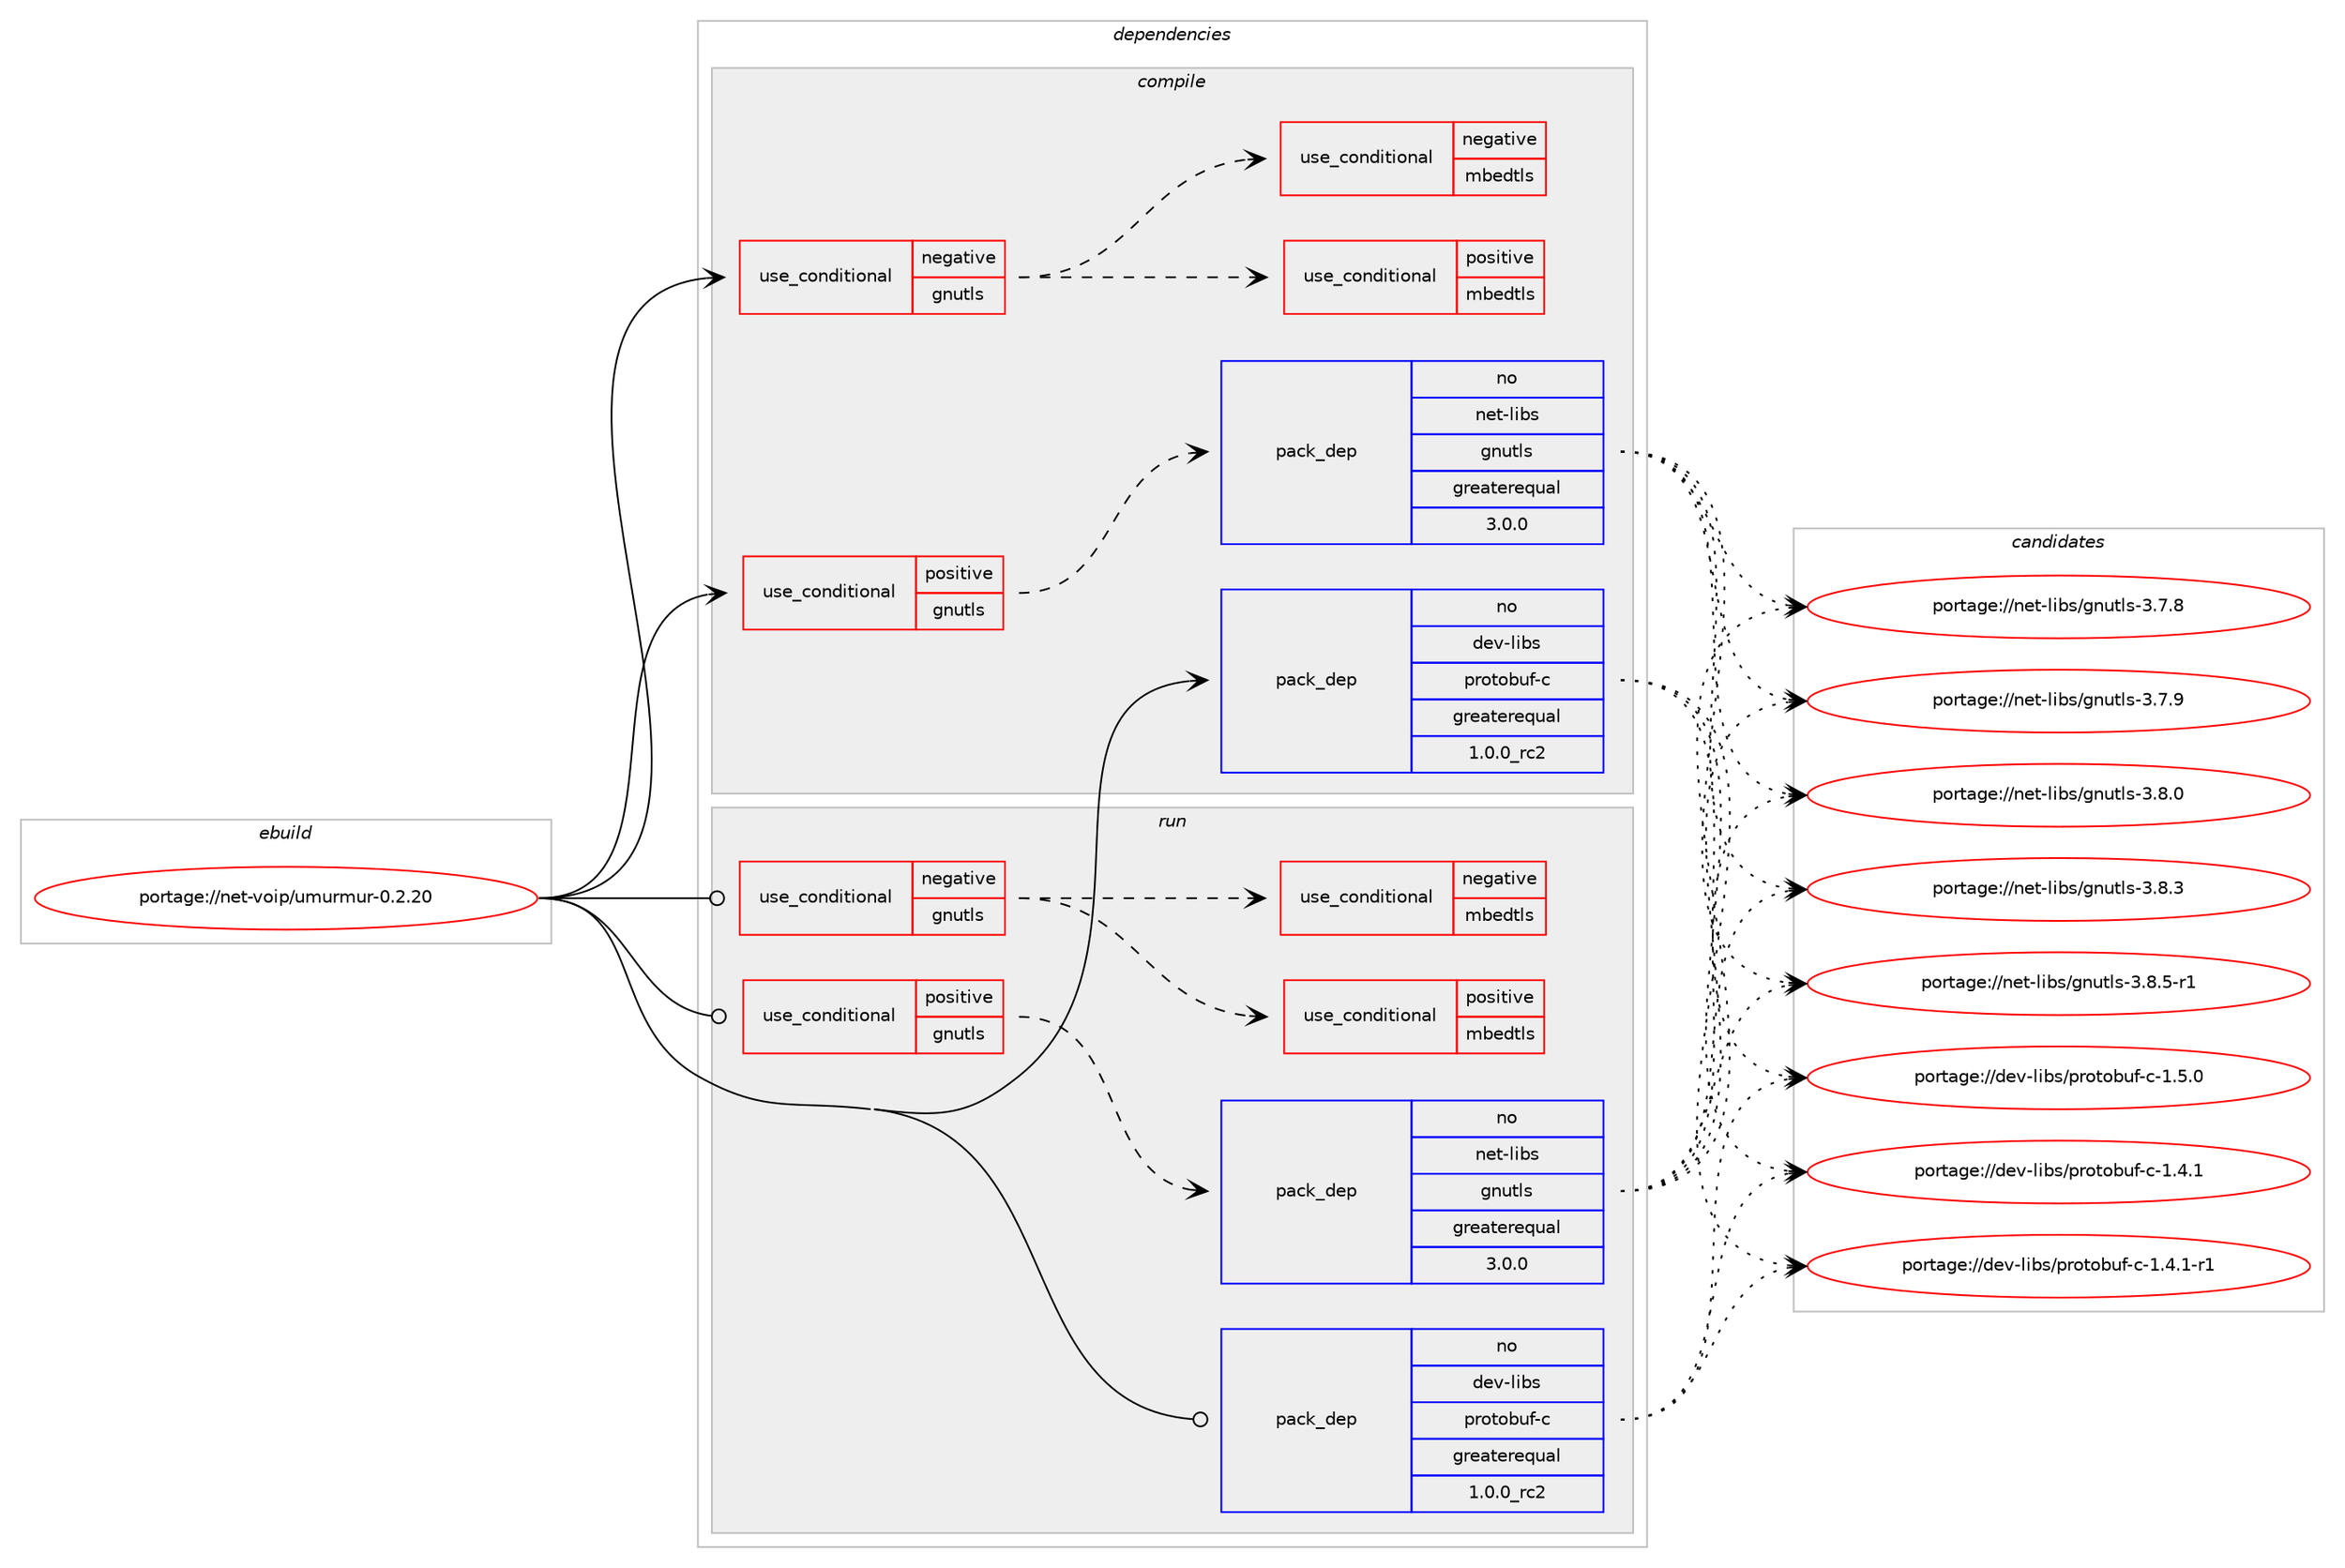 digraph prolog {

# *************
# Graph options
# *************

newrank=true;
concentrate=true;
compound=true;
graph [rankdir=LR,fontname=Helvetica,fontsize=10,ranksep=1.5];#, ranksep=2.5, nodesep=0.2];
edge  [arrowhead=vee];
node  [fontname=Helvetica,fontsize=10];

# **********
# The ebuild
# **********

subgraph cluster_leftcol {
color=gray;
rank=same;
label=<<i>ebuild</i>>;
id [label="portage://net-voip/umurmur-0.2.20", color=red, width=4, href="../net-voip/umurmur-0.2.20.svg"];
}

# ****************
# The dependencies
# ****************

subgraph cluster_midcol {
color=gray;
label=<<i>dependencies</i>>;
subgraph cluster_compile {
fillcolor="#eeeeee";
style=filled;
label=<<i>compile</i>>;
subgraph cond99386 {
dependency194956 [label=<<TABLE BORDER="0" CELLBORDER="1" CELLSPACING="0" CELLPADDING="4"><TR><TD ROWSPAN="3" CELLPADDING="10">use_conditional</TD></TR><TR><TD>negative</TD></TR><TR><TD>gnutls</TD></TR></TABLE>>, shape=none, color=red];
subgraph cond99387 {
dependency194957 [label=<<TABLE BORDER="0" CELLBORDER="1" CELLSPACING="0" CELLPADDING="4"><TR><TD ROWSPAN="3" CELLPADDING="10">use_conditional</TD></TR><TR><TD>positive</TD></TR><TR><TD>mbedtls</TD></TR></TABLE>>, shape=none, color=red];
# *** BEGIN UNKNOWN DEPENDENCY TYPE (TODO) ***
# dependency194957 -> package_dependency(portage://net-voip/umurmur-0.2.20,install,no,net-libs,mbedtls,none,[,,],any_same_slot,[])
# *** END UNKNOWN DEPENDENCY TYPE (TODO) ***

}
dependency194956:e -> dependency194957:w [weight=20,style="dashed",arrowhead="vee"];
subgraph cond99388 {
dependency194958 [label=<<TABLE BORDER="0" CELLBORDER="1" CELLSPACING="0" CELLPADDING="4"><TR><TD ROWSPAN="3" CELLPADDING="10">use_conditional</TD></TR><TR><TD>negative</TD></TR><TR><TD>mbedtls</TD></TR></TABLE>>, shape=none, color=red];
# *** BEGIN UNKNOWN DEPENDENCY TYPE (TODO) ***
# dependency194958 -> package_dependency(portage://net-voip/umurmur-0.2.20,install,no,dev-libs,openssl,none,[,,],[slot(0),equal],[])
# *** END UNKNOWN DEPENDENCY TYPE (TODO) ***

}
dependency194956:e -> dependency194958:w [weight=20,style="dashed",arrowhead="vee"];
}
id:e -> dependency194956:w [weight=20,style="solid",arrowhead="vee"];
subgraph cond99389 {
dependency194959 [label=<<TABLE BORDER="0" CELLBORDER="1" CELLSPACING="0" CELLPADDING="4"><TR><TD ROWSPAN="3" CELLPADDING="10">use_conditional</TD></TR><TR><TD>positive</TD></TR><TR><TD>gnutls</TD></TR></TABLE>>, shape=none, color=red];
# *** BEGIN UNKNOWN DEPENDENCY TYPE (TODO) ***
# dependency194959 -> package_dependency(portage://net-voip/umurmur-0.2.20,install,no,dev-libs,nettle,none,[,,],any_same_slot,[])
# *** END UNKNOWN DEPENDENCY TYPE (TODO) ***

subgraph pack92848 {
dependency194960 [label=<<TABLE BORDER="0" CELLBORDER="1" CELLSPACING="0" CELLPADDING="4" WIDTH="220"><TR><TD ROWSPAN="6" CELLPADDING="30">pack_dep</TD></TR><TR><TD WIDTH="110">no</TD></TR><TR><TD>net-libs</TD></TR><TR><TD>gnutls</TD></TR><TR><TD>greaterequal</TD></TR><TR><TD>3.0.0</TD></TR></TABLE>>, shape=none, color=blue];
}
dependency194959:e -> dependency194960:w [weight=20,style="dashed",arrowhead="vee"];
}
id:e -> dependency194959:w [weight=20,style="solid",arrowhead="vee"];
# *** BEGIN UNKNOWN DEPENDENCY TYPE (TODO) ***
# id -> package_dependency(portage://net-voip/umurmur-0.2.20,install,no,dev-libs,libconfig,none,[,,],any_same_slot,[])
# *** END UNKNOWN DEPENDENCY TYPE (TODO) ***

subgraph pack92849 {
dependency194961 [label=<<TABLE BORDER="0" CELLBORDER="1" CELLSPACING="0" CELLPADDING="4" WIDTH="220"><TR><TD ROWSPAN="6" CELLPADDING="30">pack_dep</TD></TR><TR><TD WIDTH="110">no</TD></TR><TR><TD>dev-libs</TD></TR><TR><TD>protobuf-c</TD></TR><TR><TD>greaterequal</TD></TR><TR><TD>1.0.0_rc2</TD></TR></TABLE>>, shape=none, color=blue];
}
id:e -> dependency194961:w [weight=20,style="solid",arrowhead="vee"];
}
subgraph cluster_compileandrun {
fillcolor="#eeeeee";
style=filled;
label=<<i>compile and run</i>>;
}
subgraph cluster_run {
fillcolor="#eeeeee";
style=filled;
label=<<i>run</i>>;
subgraph cond99390 {
dependency194962 [label=<<TABLE BORDER="0" CELLBORDER="1" CELLSPACING="0" CELLPADDING="4"><TR><TD ROWSPAN="3" CELLPADDING="10">use_conditional</TD></TR><TR><TD>negative</TD></TR><TR><TD>gnutls</TD></TR></TABLE>>, shape=none, color=red];
subgraph cond99391 {
dependency194963 [label=<<TABLE BORDER="0" CELLBORDER="1" CELLSPACING="0" CELLPADDING="4"><TR><TD ROWSPAN="3" CELLPADDING="10">use_conditional</TD></TR><TR><TD>positive</TD></TR><TR><TD>mbedtls</TD></TR></TABLE>>, shape=none, color=red];
# *** BEGIN UNKNOWN DEPENDENCY TYPE (TODO) ***
# dependency194963 -> package_dependency(portage://net-voip/umurmur-0.2.20,run,no,net-libs,mbedtls,none,[,,],any_same_slot,[])
# *** END UNKNOWN DEPENDENCY TYPE (TODO) ***

}
dependency194962:e -> dependency194963:w [weight=20,style="dashed",arrowhead="vee"];
subgraph cond99392 {
dependency194964 [label=<<TABLE BORDER="0" CELLBORDER="1" CELLSPACING="0" CELLPADDING="4"><TR><TD ROWSPAN="3" CELLPADDING="10">use_conditional</TD></TR><TR><TD>negative</TD></TR><TR><TD>mbedtls</TD></TR></TABLE>>, shape=none, color=red];
# *** BEGIN UNKNOWN DEPENDENCY TYPE (TODO) ***
# dependency194964 -> package_dependency(portage://net-voip/umurmur-0.2.20,run,no,dev-libs,openssl,none,[,,],[slot(0),equal],[])
# *** END UNKNOWN DEPENDENCY TYPE (TODO) ***

}
dependency194962:e -> dependency194964:w [weight=20,style="dashed",arrowhead="vee"];
}
id:e -> dependency194962:w [weight=20,style="solid",arrowhead="odot"];
subgraph cond99393 {
dependency194965 [label=<<TABLE BORDER="0" CELLBORDER="1" CELLSPACING="0" CELLPADDING="4"><TR><TD ROWSPAN="3" CELLPADDING="10">use_conditional</TD></TR><TR><TD>positive</TD></TR><TR><TD>gnutls</TD></TR></TABLE>>, shape=none, color=red];
# *** BEGIN UNKNOWN DEPENDENCY TYPE (TODO) ***
# dependency194965 -> package_dependency(portage://net-voip/umurmur-0.2.20,run,no,dev-libs,nettle,none,[,,],any_same_slot,[])
# *** END UNKNOWN DEPENDENCY TYPE (TODO) ***

subgraph pack92850 {
dependency194966 [label=<<TABLE BORDER="0" CELLBORDER="1" CELLSPACING="0" CELLPADDING="4" WIDTH="220"><TR><TD ROWSPAN="6" CELLPADDING="30">pack_dep</TD></TR><TR><TD WIDTH="110">no</TD></TR><TR><TD>net-libs</TD></TR><TR><TD>gnutls</TD></TR><TR><TD>greaterequal</TD></TR><TR><TD>3.0.0</TD></TR></TABLE>>, shape=none, color=blue];
}
dependency194965:e -> dependency194966:w [weight=20,style="dashed",arrowhead="vee"];
}
id:e -> dependency194965:w [weight=20,style="solid",arrowhead="odot"];
# *** BEGIN UNKNOWN DEPENDENCY TYPE (TODO) ***
# id -> package_dependency(portage://net-voip/umurmur-0.2.20,run,no,acct-group,murmur,none,[,,],[],[])
# *** END UNKNOWN DEPENDENCY TYPE (TODO) ***

# *** BEGIN UNKNOWN DEPENDENCY TYPE (TODO) ***
# id -> package_dependency(portage://net-voip/umurmur-0.2.20,run,no,acct-user,murmur,none,[,,],[],[])
# *** END UNKNOWN DEPENDENCY TYPE (TODO) ***

# *** BEGIN UNKNOWN DEPENDENCY TYPE (TODO) ***
# id -> package_dependency(portage://net-voip/umurmur-0.2.20,run,no,dev-libs,libconfig,none,[,,],any_same_slot,[])
# *** END UNKNOWN DEPENDENCY TYPE (TODO) ***

subgraph pack92851 {
dependency194967 [label=<<TABLE BORDER="0" CELLBORDER="1" CELLSPACING="0" CELLPADDING="4" WIDTH="220"><TR><TD ROWSPAN="6" CELLPADDING="30">pack_dep</TD></TR><TR><TD WIDTH="110">no</TD></TR><TR><TD>dev-libs</TD></TR><TR><TD>protobuf-c</TD></TR><TR><TD>greaterequal</TD></TR><TR><TD>1.0.0_rc2</TD></TR></TABLE>>, shape=none, color=blue];
}
id:e -> dependency194967:w [weight=20,style="solid",arrowhead="odot"];
}
}

# **************
# The candidates
# **************

subgraph cluster_choices {
rank=same;
color=gray;
label=<<i>candidates</i>>;

subgraph choice92848 {
color=black;
nodesep=1;
choice110101116451081059811547103110117116108115455146554656 [label="portage://net-libs/gnutls-3.7.8", color=red, width=4,href="../net-libs/gnutls-3.7.8.svg"];
choice110101116451081059811547103110117116108115455146554657 [label="portage://net-libs/gnutls-3.7.9", color=red, width=4,href="../net-libs/gnutls-3.7.9.svg"];
choice110101116451081059811547103110117116108115455146564648 [label="portage://net-libs/gnutls-3.8.0", color=red, width=4,href="../net-libs/gnutls-3.8.0.svg"];
choice110101116451081059811547103110117116108115455146564651 [label="portage://net-libs/gnutls-3.8.3", color=red, width=4,href="../net-libs/gnutls-3.8.3.svg"];
choice1101011164510810598115471031101171161081154551465646534511449 [label="portage://net-libs/gnutls-3.8.5-r1", color=red, width=4,href="../net-libs/gnutls-3.8.5-r1.svg"];
dependency194960:e -> choice110101116451081059811547103110117116108115455146554656:w [style=dotted,weight="100"];
dependency194960:e -> choice110101116451081059811547103110117116108115455146554657:w [style=dotted,weight="100"];
dependency194960:e -> choice110101116451081059811547103110117116108115455146564648:w [style=dotted,weight="100"];
dependency194960:e -> choice110101116451081059811547103110117116108115455146564651:w [style=dotted,weight="100"];
dependency194960:e -> choice1101011164510810598115471031101171161081154551465646534511449:w [style=dotted,weight="100"];
}
subgraph choice92849 {
color=black;
nodesep=1;
choice100101118451081059811547112114111116111981171024599454946524649 [label="portage://dev-libs/protobuf-c-1.4.1", color=red, width=4,href="../dev-libs/protobuf-c-1.4.1.svg"];
choice1001011184510810598115471121141111161119811710245994549465246494511449 [label="portage://dev-libs/protobuf-c-1.4.1-r1", color=red, width=4,href="../dev-libs/protobuf-c-1.4.1-r1.svg"];
choice100101118451081059811547112114111116111981171024599454946534648 [label="portage://dev-libs/protobuf-c-1.5.0", color=red, width=4,href="../dev-libs/protobuf-c-1.5.0.svg"];
dependency194961:e -> choice100101118451081059811547112114111116111981171024599454946524649:w [style=dotted,weight="100"];
dependency194961:e -> choice1001011184510810598115471121141111161119811710245994549465246494511449:w [style=dotted,weight="100"];
dependency194961:e -> choice100101118451081059811547112114111116111981171024599454946534648:w [style=dotted,weight="100"];
}
subgraph choice92850 {
color=black;
nodesep=1;
choice110101116451081059811547103110117116108115455146554656 [label="portage://net-libs/gnutls-3.7.8", color=red, width=4,href="../net-libs/gnutls-3.7.8.svg"];
choice110101116451081059811547103110117116108115455146554657 [label="portage://net-libs/gnutls-3.7.9", color=red, width=4,href="../net-libs/gnutls-3.7.9.svg"];
choice110101116451081059811547103110117116108115455146564648 [label="portage://net-libs/gnutls-3.8.0", color=red, width=4,href="../net-libs/gnutls-3.8.0.svg"];
choice110101116451081059811547103110117116108115455146564651 [label="portage://net-libs/gnutls-3.8.3", color=red, width=4,href="../net-libs/gnutls-3.8.3.svg"];
choice1101011164510810598115471031101171161081154551465646534511449 [label="portage://net-libs/gnutls-3.8.5-r1", color=red, width=4,href="../net-libs/gnutls-3.8.5-r1.svg"];
dependency194966:e -> choice110101116451081059811547103110117116108115455146554656:w [style=dotted,weight="100"];
dependency194966:e -> choice110101116451081059811547103110117116108115455146554657:w [style=dotted,weight="100"];
dependency194966:e -> choice110101116451081059811547103110117116108115455146564648:w [style=dotted,weight="100"];
dependency194966:e -> choice110101116451081059811547103110117116108115455146564651:w [style=dotted,weight="100"];
dependency194966:e -> choice1101011164510810598115471031101171161081154551465646534511449:w [style=dotted,weight="100"];
}
subgraph choice92851 {
color=black;
nodesep=1;
choice100101118451081059811547112114111116111981171024599454946524649 [label="portage://dev-libs/protobuf-c-1.4.1", color=red, width=4,href="../dev-libs/protobuf-c-1.4.1.svg"];
choice1001011184510810598115471121141111161119811710245994549465246494511449 [label="portage://dev-libs/protobuf-c-1.4.1-r1", color=red, width=4,href="../dev-libs/protobuf-c-1.4.1-r1.svg"];
choice100101118451081059811547112114111116111981171024599454946534648 [label="portage://dev-libs/protobuf-c-1.5.0", color=red, width=4,href="../dev-libs/protobuf-c-1.5.0.svg"];
dependency194967:e -> choice100101118451081059811547112114111116111981171024599454946524649:w [style=dotted,weight="100"];
dependency194967:e -> choice1001011184510810598115471121141111161119811710245994549465246494511449:w [style=dotted,weight="100"];
dependency194967:e -> choice100101118451081059811547112114111116111981171024599454946534648:w [style=dotted,weight="100"];
}
}

}
